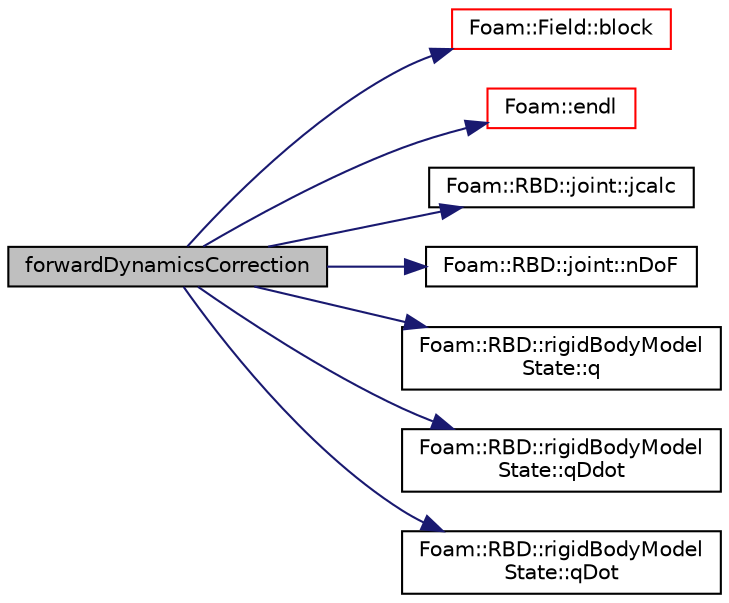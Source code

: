 digraph "forwardDynamicsCorrection"
{
  bgcolor="transparent";
  edge [fontname="Helvetica",fontsize="10",labelfontname="Helvetica",labelfontsize="10"];
  node [fontname="Helvetica",fontsize="10",shape=record];
  rankdir="LR";
  Node1 [label="forwardDynamicsCorrection",height=0.2,width=0.4,color="black", fillcolor="grey75", style="filled", fontcolor="black"];
  Node1 -> Node2 [color="midnightblue",fontsize="10",style="solid",fontname="Helvetica"];
  Node2 [label="Foam::Field::block",height=0.2,width=0.4,color="red",URL="$a00767.html#a43c203ccc563d641524965da87caf4f9"];
  Node1 -> Node3 [color="midnightblue",fontsize="10",style="solid",fontname="Helvetica"];
  Node3 [label="Foam::endl",height=0.2,width=0.4,color="red",URL="$a10936.html#a2db8fe02a0d3909e9351bb4275b23ce4",tooltip="Add newline and flush stream. "];
  Node1 -> Node4 [color="midnightblue",fontsize="10",style="solid",fontname="Helvetica"];
  Node4 [label="Foam::RBD::joint::jcalc",height=0.2,width=0.4,color="black",URL="$a01248.html#af635a2da9e6536e2412801dedbd8b89a",tooltip="Update the rigidBodyModel state for the joint given. "];
  Node1 -> Node5 [color="midnightblue",fontsize="10",style="solid",fontname="Helvetica"];
  Node5 [label="Foam::RBD::joint::nDoF",height=0.2,width=0.4,color="black",URL="$a01248.html#a3934fb838e6e8655aff0ef1dbb821ee3",tooltip="Return the number of degrees of freedom in this joint. "];
  Node1 -> Node6 [color="midnightblue",fontsize="10",style="solid",fontname="Helvetica"];
  Node6 [label="Foam::RBD::rigidBodyModel\lState::q",height=0.2,width=0.4,color="black",URL="$a02270.html#a5c249f0658afc6728af2bcdcf09c6ab7",tooltip="Return access to the joint position and orientation. "];
  Node1 -> Node7 [color="midnightblue",fontsize="10",style="solid",fontname="Helvetica"];
  Node7 [label="Foam::RBD::rigidBodyModel\lState::qDdot",height=0.2,width=0.4,color="black",URL="$a02270.html#ae722cab0ef305b5755d5731e5d9e1d42",tooltip="Return access to the joint acceleration. "];
  Node1 -> Node8 [color="midnightblue",fontsize="10",style="solid",fontname="Helvetica"];
  Node8 [label="Foam::RBD::rigidBodyModel\lState::qDot",height=0.2,width=0.4,color="black",URL="$a02270.html#a0afa0c88be32431656c9c06a42d9b4bd",tooltip="Return access to the joint quaternion. "];
}
